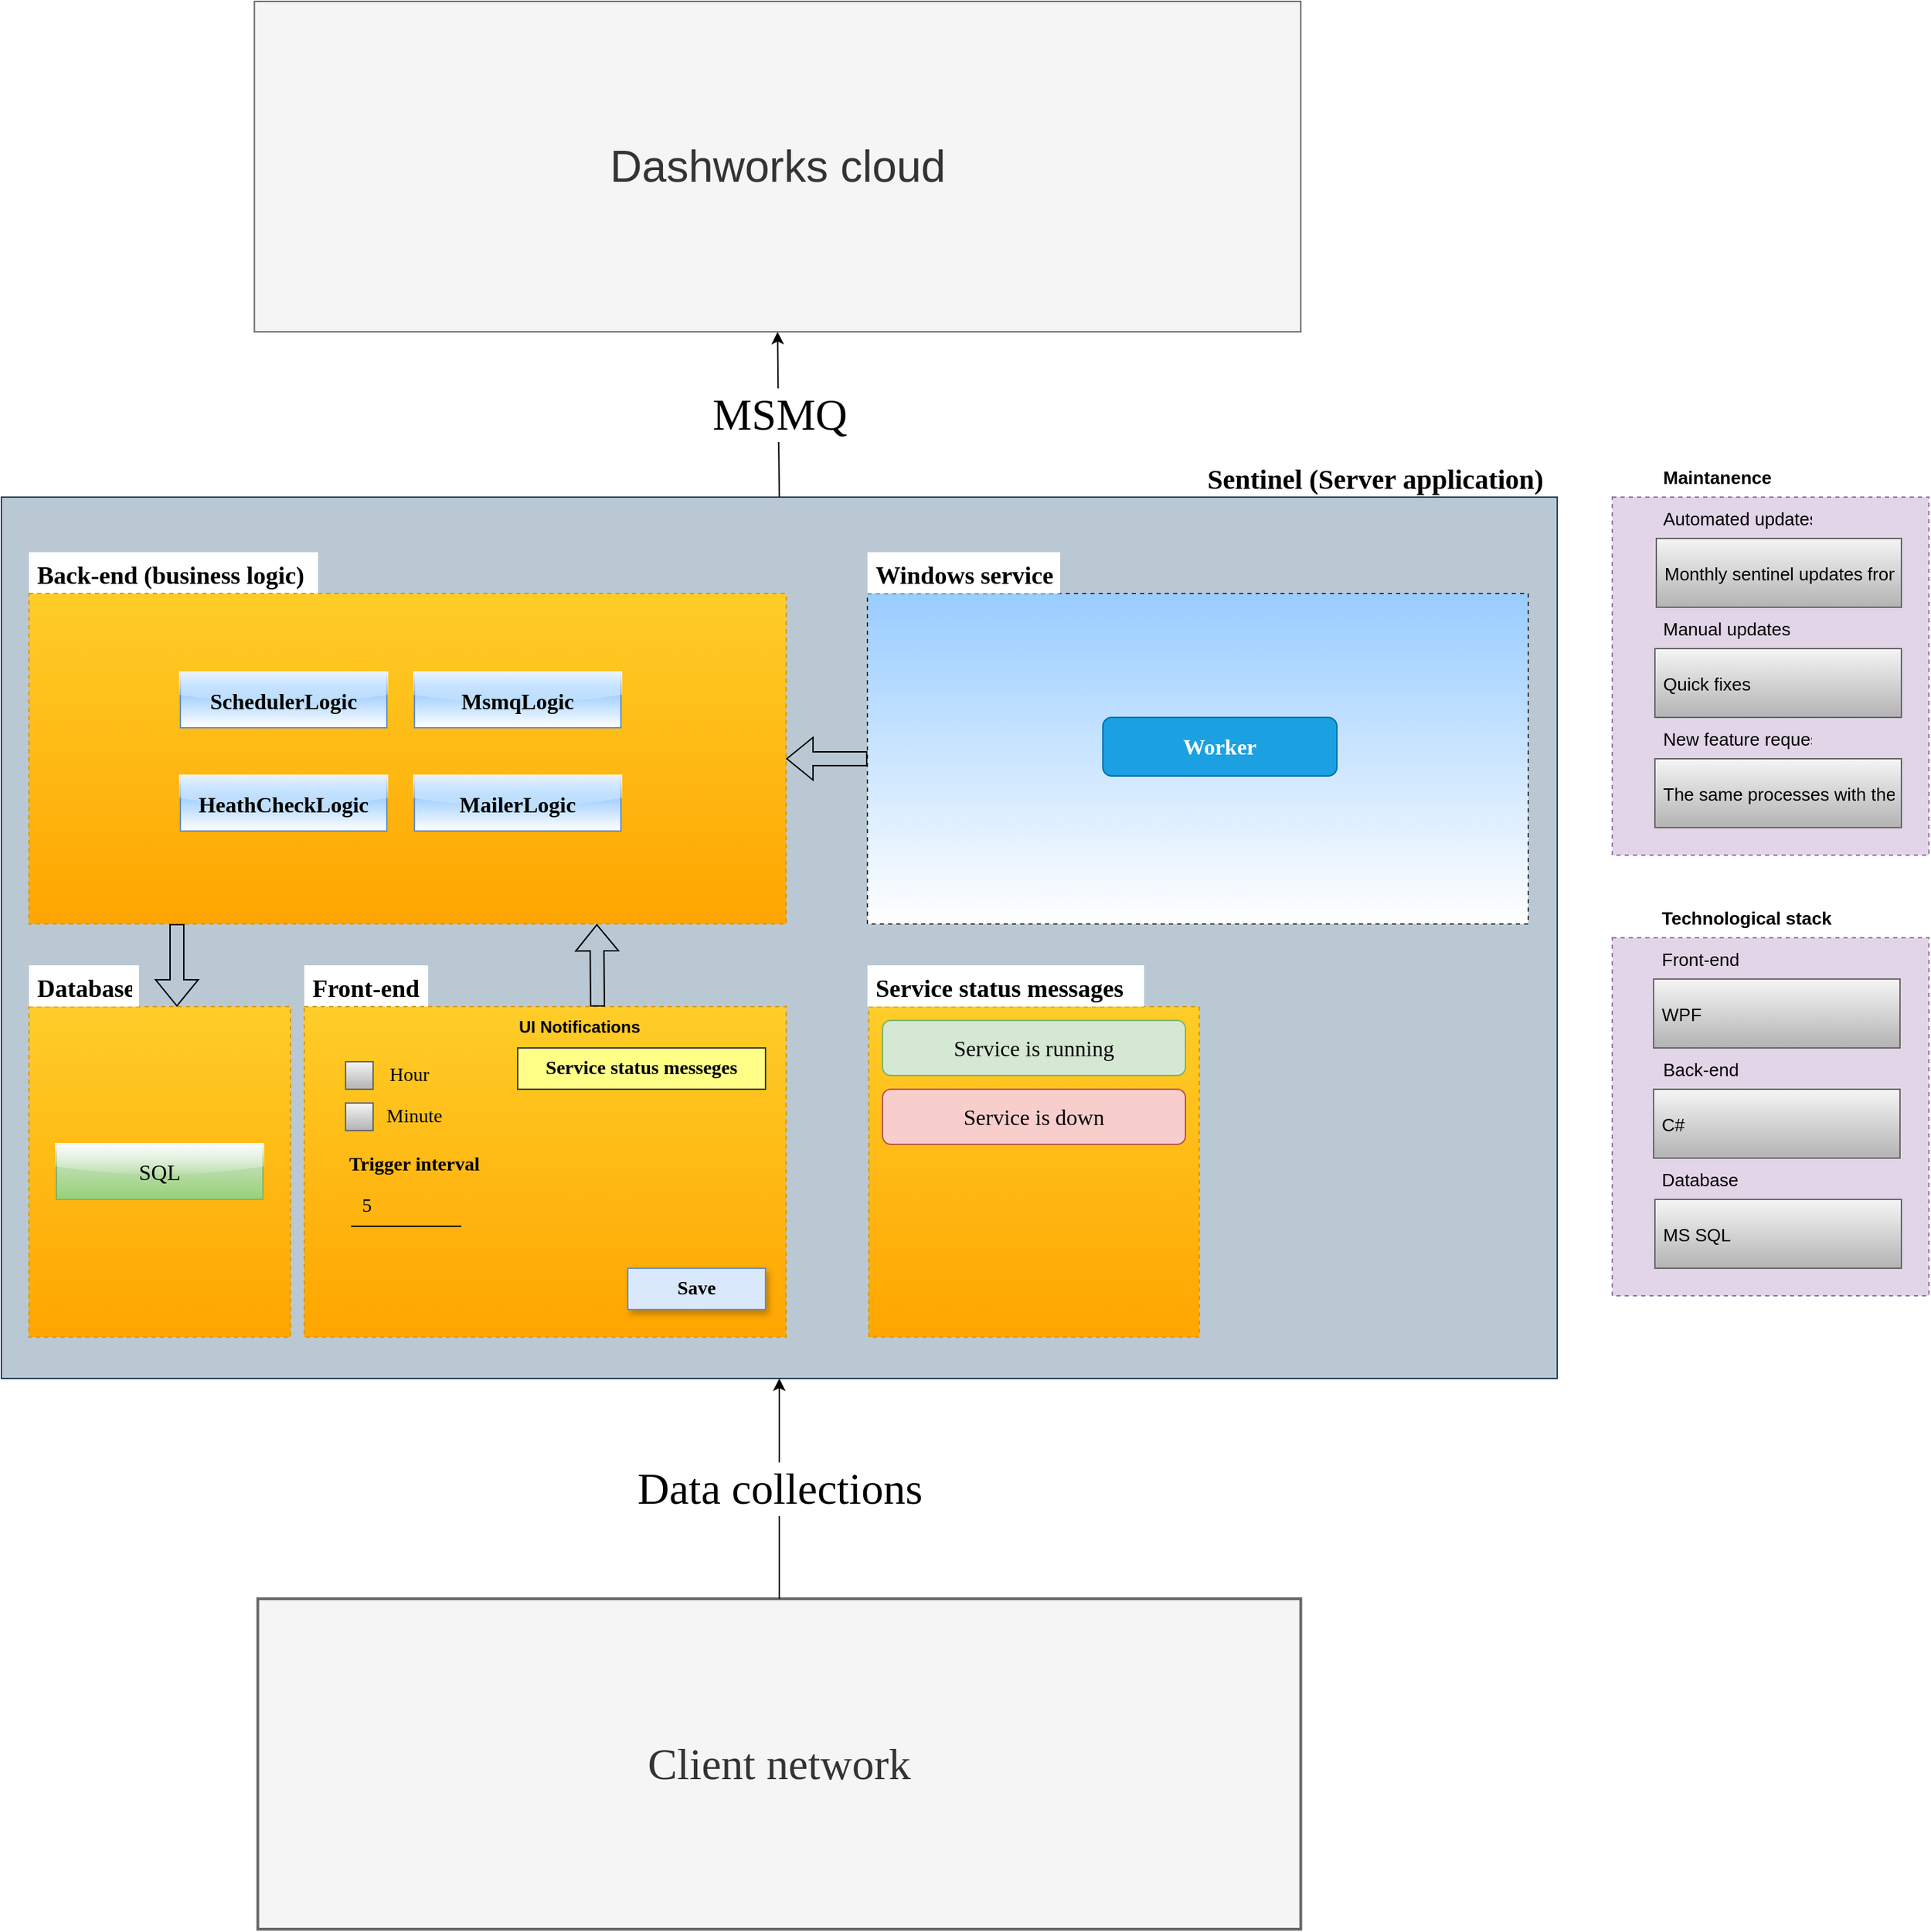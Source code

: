 <mxfile version="15.9.6" type="github">
  <diagram id="Xh3EPSXuHTYtJEzt5ljR" name="Page-1">
    <mxGraphModel dx="1497" dy="2003" grid="1" gridSize="10" guides="1" tooltips="1" connect="1" arrows="1" fold="1" page="1" pageScale="1" pageWidth="827" pageHeight="1169" math="0" shadow="0">
      <root>
        <mxCell id="0" />
        <mxCell id="1" parent="0" />
        <mxCell id="5Qg1B5x5Rtl6GvGFXqsn-2" value="" style="rounded=0;whiteSpace=wrap;html=1;fillColor=#bac8d3;strokeColor=#23445d;" parent="1" vertex="1">
          <mxGeometry x="40" y="-40" width="1130" height="640" as="geometry" />
        </mxCell>
        <mxCell id="5Qg1B5x5Rtl6GvGFXqsn-3" value="" style="rounded=0;whiteSpace=wrap;html=1;fontFamily=Times New Roman;" parent="1" vertex="1">
          <mxGeometry x="80" y="50" width="120" height="200" as="geometry" />
        </mxCell>
        <mxCell id="5Qg1B5x5Rtl6GvGFXqsn-11" value="" style="rounded=0;whiteSpace=wrap;html=1;fontFamily=Times New Roman;" parent="1" vertex="1">
          <mxGeometry x="260" y="50" width="120" height="200" as="geometry" />
        </mxCell>
        <mxCell id="5Qg1B5x5Rtl6GvGFXqsn-114" value="Sentinel (Server application)" style="text;strokeColor=none;fillColor=none;align=left;verticalAlign=middle;spacingLeft=4;spacingRight=4;overflow=hidden;points=[[0,0.5],[1,0.5]];portConstraint=eastwest;rotatable=0;fontFamily=Times New Roman;fontSize=20;fontStyle=1" parent="1" vertex="1">
          <mxGeometry x="910" y="-70" width="260" height="30" as="geometry" />
        </mxCell>
        <mxCell id="5Qg1B5x5Rtl6GvGFXqsn-115" value="Front-end" style="text;strokeColor=none;fillColor=default;align=left;verticalAlign=middle;spacingLeft=4;spacingRight=4;overflow=hidden;points=[[0,0.5],[1,0.5]];portConstraint=eastwest;rotatable=0;fontFamily=Times New Roman;fontSize=18;fontStyle=1" parent="1" vertex="1">
          <mxGeometry x="260" y="300" width="90" height="30" as="geometry" />
        </mxCell>
        <mxCell id="5Qg1B5x5Rtl6GvGFXqsn-116" value="Back-end (business logic) " style="text;strokeColor=none;fillColor=default;align=left;verticalAlign=middle;spacingLeft=4;spacingRight=4;overflow=hidden;points=[[0,0.5],[1,0.5]];portConstraint=eastwest;rotatable=0;fontFamily=Times New Roman;fontSize=18;fontStyle=1" parent="1" vertex="1">
          <mxGeometry x="60" width="210" height="30" as="geometry" />
        </mxCell>
        <mxCell id="5Qg1B5x5Rtl6GvGFXqsn-118" value="" style="rounded=0;whiteSpace=wrap;html=1;fontFamily=Times New Roman;fontSize=18;strokeWidth=1;dashed=1;fillColor=#ffcd28;strokeColor=#d79b00;gradientColor=#ffa500;" parent="1" vertex="1">
          <mxGeometry x="60" y="30" width="550" height="240" as="geometry" />
        </mxCell>
        <mxCell id="5Qg1B5x5Rtl6GvGFXqsn-144" value="" style="endArrow=classic;html=1;rounded=0;fontFamily=Times New Roman;fontSize=32;entryX=0.5;entryY=1;entryDx=0;entryDy=0;exitX=0.5;exitY=0;exitDx=0;exitDy=0;" parent="1" source="5Qg1B5x5Rtl6GvGFXqsn-2" target="5Qg1B5x5Rtl6GvGFXqsn-155" edge="1">
          <mxGeometry relative="1" as="geometry">
            <mxPoint x="414" y="-50" as="sourcePoint" />
            <mxPoint x="414" y="-240" as="targetPoint" />
          </mxGeometry>
        </mxCell>
        <mxCell id="5Qg1B5x5Rtl6GvGFXqsn-145" value="MSMQ" style="edgeLabel;resizable=0;html=1;align=center;verticalAlign=middle;dashed=1;fontFamily=Times New Roman;fontSize=32;strokeWidth=2;" parent="5Qg1B5x5Rtl6GvGFXqsn-144" connectable="0" vertex="1">
          <mxGeometry relative="1" as="geometry" />
        </mxCell>
        <mxCell id="5Qg1B5x5Rtl6GvGFXqsn-148" value="Client network" style="rounded=0;whiteSpace=wrap;html=1;fontFamily=Times New Roman;fontSize=32;strokeWidth=2;fillColor=#f5f5f5;fontColor=#333333;strokeColor=#666666;" parent="1" vertex="1">
          <mxGeometry x="226.25" y="760" width="757.5" height="240" as="geometry" />
        </mxCell>
        <mxCell id="5Qg1B5x5Rtl6GvGFXqsn-149" value="" style="endArrow=classic;html=1;rounded=0;fontFamily=Times New Roman;fontSize=32;entryX=0.5;entryY=1;entryDx=0;entryDy=0;exitX=0.5;exitY=0;exitDx=0;exitDy=0;" parent="1" source="5Qg1B5x5Rtl6GvGFXqsn-148" target="5Qg1B5x5Rtl6GvGFXqsn-2" edge="1">
          <mxGeometry relative="1" as="geometry">
            <mxPoint x="400" y="450" as="sourcePoint" />
            <mxPoint x="560" y="450" as="targetPoint" />
          </mxGeometry>
        </mxCell>
        <mxCell id="5Qg1B5x5Rtl6GvGFXqsn-150" value="Data collections" style="edgeLabel;resizable=0;html=1;align=center;verticalAlign=middle;fontFamily=Times New Roman;fontSize=32;strokeWidth=2;" parent="5Qg1B5x5Rtl6GvGFXqsn-149" connectable="0" vertex="1">
          <mxGeometry relative="1" as="geometry" />
        </mxCell>
        <mxCell id="5Qg1B5x5Rtl6GvGFXqsn-155" value="Dashworks cloud" style="rounded=0;whiteSpace=wrap;html=1;fontSize=32;fillColor=#f5f5f5;fontColor=#333333;strokeColor=#666666;" parent="1" vertex="1">
          <mxGeometry x="223.75" y="-400" width="760" height="240" as="geometry" />
        </mxCell>
        <mxCell id="sjqZ1okJGAsFbaf3YIpp-4" value="MailerLogic" style="rounded=0;whiteSpace=wrap;html=1;fontFamily=Times New Roman;fontSize=16;fillColor=#66B2FF;strokeColor=#6c8ebf;gradientColor=#ffffff;glass=1;shadow=0;sketch=0;fontStyle=1" parent="1" vertex="1">
          <mxGeometry x="340" y="162.5" width="150" height="40" as="geometry" />
        </mxCell>
        <mxCell id="sjqZ1okJGAsFbaf3YIpp-5" value="" style="rounded=0;whiteSpace=wrap;html=1;fontFamily=Times New Roman;fontSize=18;strokeWidth=1;dashed=1;fillColor=#99CCFF;strokeColor=#36393d;gradientColor=#ffffff;" parent="1" vertex="1">
          <mxGeometry x="669" y="30" width="480" height="240" as="geometry" />
        </mxCell>
        <mxCell id="sjqZ1okJGAsFbaf3YIpp-6" value="Windows service" style="text;strokeColor=none;fillColor=default;align=left;verticalAlign=middle;spacingLeft=4;spacingRight=4;overflow=hidden;points=[[0,0.5],[1,0.5]];portConstraint=eastwest;rotatable=0;fontFamily=Times New Roman;fontSize=18;fontStyle=1" parent="1" vertex="1">
          <mxGeometry x="669" width="140" height="30" as="geometry" />
        </mxCell>
        <mxCell id="sjqZ1okJGAsFbaf3YIpp-7" value="Worker" style="rounded=1;whiteSpace=wrap;html=1;fontFamily=Times New Roman;fontSize=16;fillColor=#1ba1e2;strokeColor=#006EAF;fontStyle=1;fontColor=#ffffff;" parent="1" vertex="1">
          <mxGeometry x="840" y="120" width="170" height="42.5" as="geometry" />
        </mxCell>
        <mxCell id="sjqZ1okJGAsFbaf3YIpp-8" value="" style="rounded=0;whiteSpace=wrap;html=1;fontFamily=Times New Roman;fontSize=18;strokeWidth=1;dashed=1;fillColor=#ffcd28;strokeColor=#d79b00;gradientColor=#ffa500;" parent="1" vertex="1">
          <mxGeometry x="60" y="330" width="190" height="240" as="geometry" />
        </mxCell>
        <mxCell id="sjqZ1okJGAsFbaf3YIpp-9" value="Database" style="text;strokeColor=none;fillColor=default;align=left;verticalAlign=middle;spacingLeft=4;spacingRight=4;overflow=hidden;points=[[0,0.5],[1,0.5]];portConstraint=eastwest;rotatable=0;fontFamily=Times New Roman;fontSize=18;fontStyle=1" parent="1" vertex="1">
          <mxGeometry x="60" y="300" width="80" height="30" as="geometry" />
        </mxCell>
        <mxCell id="sjqZ1okJGAsFbaf3YIpp-10" value="SQL" style="rounded=0;whiteSpace=wrap;html=1;fontFamily=Times New Roman;fontSize=16;fillColor=#d5e8d4;strokeColor=#82b366;gradientColor=#97d077;glass=1;" parent="1" vertex="1">
          <mxGeometry x="80" y="430" width="150" height="40" as="geometry" />
        </mxCell>
        <mxCell id="sjqZ1okJGAsFbaf3YIpp-14" value="" style="rounded=0;whiteSpace=wrap;html=1;fontFamily=Times New Roman;fontSize=18;strokeWidth=1;dashed=1;fillColor=#ffcd28;strokeColor=#d79b00;gradientColor=#ffa500;" parent="1" vertex="1">
          <mxGeometry x="670" y="330" width="240" height="240" as="geometry" />
        </mxCell>
        <mxCell id="sjqZ1okJGAsFbaf3YIpp-26" value="" style="shape=flexArrow;endArrow=classic;html=1;rounded=0;exitX=0;exitY=0.5;exitDx=0;exitDy=0;" parent="1" source="sjqZ1okJGAsFbaf3YIpp-5" target="5Qg1B5x5Rtl6GvGFXqsn-118" edge="1">
          <mxGeometry width="50" height="50" relative="1" as="geometry">
            <mxPoint x="310" y="250" as="sourcePoint" />
            <mxPoint x="360" y="200" as="targetPoint" />
          </mxGeometry>
        </mxCell>
        <mxCell id="sjqZ1okJGAsFbaf3YIpp-27" value="" style="shape=flexArrow;endArrow=classic;html=1;rounded=0;" parent="1" edge="1">
          <mxGeometry width="50" height="50" relative="1" as="geometry">
            <mxPoint x="167.5" y="270" as="sourcePoint" />
            <mxPoint x="167.5" y="330" as="targetPoint" />
          </mxGeometry>
        </mxCell>
        <mxCell id="sjqZ1okJGAsFbaf3YIpp-34" value="Service status messages" style="text;strokeColor=none;fillColor=default;align=left;verticalAlign=middle;spacingLeft=4;spacingRight=4;overflow=hidden;points=[[0,0.5],[1,0.5]];portConstraint=eastwest;rotatable=0;fontFamily=Times New Roman;fontSize=18;fontStyle=1" parent="1" vertex="1">
          <mxGeometry x="669" y="300" width="201" height="30" as="geometry" />
        </mxCell>
        <mxCell id="sjqZ1okJGAsFbaf3YIpp-35" value="Service is running" style="rounded=1;whiteSpace=wrap;html=1;fontFamily=Times New Roman;fontSize=16;fillColor=#d5e8d4;strokeColor=#82b366;gradientColor=none;glass=0;" parent="1" vertex="1">
          <mxGeometry x="680" y="340" width="220" height="40" as="geometry" />
        </mxCell>
        <mxCell id="sjqZ1okJGAsFbaf3YIpp-37" value="Service is down" style="rounded=1;whiteSpace=wrap;html=1;fontFamily=Times New Roman;fontSize=16;fillColor=#f8cecc;strokeColor=#b85450;gradientColor=none;" parent="1" vertex="1">
          <mxGeometry x="680" y="390" width="220" height="40" as="geometry" />
        </mxCell>
        <mxCell id="sjqZ1okJGAsFbaf3YIpp-39" value="" style="rounded=0;whiteSpace=wrap;html=1;fontFamily=Times New Roman;fontSize=14;strokeWidth=1;fillColor=#ffcd28;strokeColor=#d79b00;dashed=1;gradientColor=#ffa500;" parent="1" vertex="1">
          <mxGeometry x="260" y="330" width="350" height="240" as="geometry" />
        </mxCell>
        <mxCell id="sjqZ1okJGAsFbaf3YIpp-40" value="Trigger interval" style="text;html=1;strokeColor=none;fillColor=none;align=center;verticalAlign=middle;whiteSpace=wrap;rounded=0;fontFamily=Times New Roman;fontSize=14;fontStyle=1" parent="1" vertex="1">
          <mxGeometry x="270" y="430" width="140" height="30" as="geometry" />
        </mxCell>
        <mxCell id="sjqZ1okJGAsFbaf3YIpp-41" value="" style="endArrow=none;html=1;rounded=0;fontFamily=Times New Roman;fontSize=14;" parent="1" edge="1">
          <mxGeometry width="50" height="50" relative="1" as="geometry">
            <mxPoint x="294" y="489.5" as="sourcePoint" />
            <mxPoint x="374.0" y="489.5" as="targetPoint" />
            <Array as="points">
              <mxPoint x="330" y="489.5" />
            </Array>
          </mxGeometry>
        </mxCell>
        <mxCell id="sjqZ1okJGAsFbaf3YIpp-42" value="5" style="text;html=1;strokeColor=none;fillColor=none;align=left;verticalAlign=middle;whiteSpace=wrap;rounded=0;fontFamily=Times New Roman;fontSize=14;" parent="1" vertex="1">
          <mxGeometry x="300" y="460" width="20" height="30" as="geometry" />
        </mxCell>
        <mxCell id="sjqZ1okJGAsFbaf3YIpp-43" value="Hour" style="text;html=1;strokeColor=none;fillColor=none;align=left;verticalAlign=middle;whiteSpace=wrap;rounded=0;fontFamily=Times New Roman;fontSize=14;" parent="1" vertex="1">
          <mxGeometry x="320" y="370" width="40" height="20" as="geometry" />
        </mxCell>
        <mxCell id="sjqZ1okJGAsFbaf3YIpp-44" value="" style="whiteSpace=wrap;html=1;aspect=fixed;fontFamily=Times New Roman;fontSize=14;strokeWidth=1;fillColor=#f5f5f5;strokeColor=#666666;gradientColor=#b3b3b3;" parent="1" vertex="1">
          <mxGeometry x="290" y="370" width="20" height="20" as="geometry" />
        </mxCell>
        <mxCell id="sjqZ1okJGAsFbaf3YIpp-45" value="" style="whiteSpace=wrap;html=1;aspect=fixed;fontFamily=Times New Roman;fontSize=14;strokeWidth=1;fillColor=#f5f5f5;strokeColor=#666666;gradientColor=#b3b3b3;" parent="1" vertex="1">
          <mxGeometry x="290" y="400" width="20" height="20" as="geometry" />
        </mxCell>
        <mxCell id="sjqZ1okJGAsFbaf3YIpp-46" value="Minute" style="text;html=1;strokeColor=none;fillColor=none;align=center;verticalAlign=middle;whiteSpace=wrap;rounded=0;fontFamily=Times New Roman;fontSize=14;" parent="1" vertex="1">
          <mxGeometry x="320" y="400" width="40" height="20" as="geometry" />
        </mxCell>
        <mxCell id="sjqZ1okJGAsFbaf3YIpp-47" value="Save" style="rounded=0;whiteSpace=wrap;html=1;fontFamily=Times New Roman;fontSize=14;strokeWidth=1;fontStyle=1;fillColor=#dae8fc;strokeColor=#6c8ebf;shadow=1;" parent="1" vertex="1">
          <mxGeometry x="495" y="520" width="100" height="30" as="geometry" />
        </mxCell>
        <mxCell id="sjqZ1okJGAsFbaf3YIpp-48" value="Service status messeges" style="rounded=0;whiteSpace=wrap;html=1;fontFamily=Times New Roman;fontSize=14;strokeWidth=1;fontStyle=1;fillColor=#ffff88;strokeColor=#36393d;" parent="1" vertex="1">
          <mxGeometry x="415" y="360" width="180" height="30" as="geometry" />
        </mxCell>
        <mxCell id="8ruDISjbyf3s0-coSl4x-7" value="MsmqLogic" style="rounded=0;whiteSpace=wrap;html=1;fontFamily=Times New Roman;fontSize=16;fillColor=#66B2FF;strokeColor=#6c8ebf;gradientColor=#ffffff;glass=1;shadow=0;sketch=0;fontStyle=1" parent="1" vertex="1">
          <mxGeometry x="340" y="87.5" width="150" height="40" as="geometry" />
        </mxCell>
        <mxCell id="8ruDISjbyf3s0-coSl4x-8" value="SchedulerLogic" style="rounded=0;whiteSpace=wrap;html=1;fontFamily=Times New Roman;fontSize=16;fillColor=#66B2FF;strokeColor=#6c8ebf;gradientColor=#ffffff;glass=1;shadow=0;sketch=0;fontStyle=1" parent="1" vertex="1">
          <mxGeometry x="170" y="87.5" width="150" height="40" as="geometry" />
        </mxCell>
        <mxCell id="wtaZKZngjsCp5g9UOftC-1" value="" style="shape=flexArrow;endArrow=classic;html=1;rounded=0;entryX=0.75;entryY=1;entryDx=0;entryDy=0;" parent="1" target="5Qg1B5x5Rtl6GvGFXqsn-118" edge="1">
          <mxGeometry width="50" height="50" relative="1" as="geometry">
            <mxPoint x="473" y="330" as="sourcePoint" />
            <mxPoint x="750" y="250" as="targetPoint" />
          </mxGeometry>
        </mxCell>
        <mxCell id="wtaZKZngjsCp5g9UOftC-2" value="" style="rounded=0;html=1;fontFamily=Times New Roman;fontSize=13;strokeWidth=1;dashed=1;fillColor=#e1d5e7;strokeColor=#9673a6;fontStyle=0" parent="1" vertex="1">
          <mxGeometry x="1210" y="-40" width="230" height="260" as="geometry" />
        </mxCell>
        <mxCell id="wtaZKZngjsCp5g9UOftC-3" value="Automated updates" style="text;strokeColor=none;fillColor=none;align=left;verticalAlign=middle;spacingLeft=4;spacingRight=4;overflow=hidden;points=[[0,0.5],[1,0.5]];portConstraint=eastwest;rotatable=0;fontSize=13;fontStyle=0" parent="1" vertex="1">
          <mxGeometry x="1241" y="-40" width="119" height="30" as="geometry" />
        </mxCell>
        <mxCell id="wtaZKZngjsCp5g9UOftC-4" value="Monthly sentinel updates from the dashworks cloud" style="text;strokeColor=#666666;fillColor=#f5f5f5;align=left;verticalAlign=middle;spacingLeft=4;spacingRight=4;overflow=hidden;points=[[0,0.5],[1,0.5]];portConstraint=eastwest;rotatable=0;fontSize=13;fontStyle=0;gradientColor=#b3b3b3;" parent="1" vertex="1">
          <mxGeometry x="1242" y="-10" width="178" height="50" as="geometry" />
        </mxCell>
        <mxCell id="wtaZKZngjsCp5g9UOftC-5" value="Maintanence" style="text;strokeColor=none;fillColor=none;align=left;verticalAlign=middle;spacingLeft=4;spacingRight=4;overflow=hidden;points=[[0,0.5],[1,0.5]];portConstraint=eastwest;rotatable=0;fontStyle=1;fontSize=13;" parent="1" vertex="1">
          <mxGeometry x="1241" y="-70" width="119" height="30" as="geometry" />
        </mxCell>
        <mxCell id="wtaZKZngjsCp5g9UOftC-8" value="HeathCheckLogic" style="rounded=0;whiteSpace=wrap;html=1;fontFamily=Times New Roman;fontSize=16;fillColor=#66B2FF;strokeColor=#6c8ebf;gradientColor=#ffffff;glass=1;shadow=0;sketch=0;fontStyle=1" parent="1" vertex="1">
          <mxGeometry x="170" y="162.5" width="150" height="40" as="geometry" />
        </mxCell>
        <mxCell id="wtaZKZngjsCp5g9UOftC-9" value="Manual updates" style="text;strokeColor=none;fillColor=none;align=left;verticalAlign=middle;spacingLeft=4;spacingRight=4;overflow=hidden;points=[[0,0.5],[1,0.5]];portConstraint=eastwest;rotatable=0;fontSize=13;fontStyle=0" parent="1" vertex="1">
          <mxGeometry x="1241" y="40" width="119" height="30" as="geometry" />
        </mxCell>
        <mxCell id="wtaZKZngjsCp5g9UOftC-10" value="Quick fixes" style="text;strokeColor=#666666;fillColor=#f5f5f5;align=left;verticalAlign=middle;spacingLeft=4;spacingRight=4;overflow=hidden;points=[[0,0.5],[1,0.5]];portConstraint=eastwest;rotatable=0;fontSize=13;fontStyle=0;gradientColor=#b3b3b3;" parent="1" vertex="1">
          <mxGeometry x="1241" y="70" width="179" height="50" as="geometry" />
        </mxCell>
        <mxCell id="wtaZKZngjsCp5g9UOftC-11" value="New feature requests" style="text;strokeColor=none;fillColor=none;align=left;verticalAlign=middle;spacingLeft=4;spacingRight=4;overflow=hidden;points=[[0,0.5],[1,0.5]];portConstraint=eastwest;rotatable=0;fontSize=13;fontStyle=0" parent="1" vertex="1">
          <mxGeometry x="1241" y="120" width="119" height="30" as="geometry" />
        </mxCell>
        <mxCell id="wtaZKZngjsCp5g9UOftC-12" value="The same processes with the Dashworks" style="text;strokeColor=#666666;fillColor=#f5f5f5;align=left;verticalAlign=middle;spacingLeft=4;spacingRight=4;overflow=hidden;points=[[0,0.5],[1,0.5]];portConstraint=eastwest;rotatable=0;fontSize=13;fontStyle=0;gradientColor=#b3b3b3;" parent="1" vertex="1">
          <mxGeometry x="1241" y="150" width="179" height="50" as="geometry" />
        </mxCell>
        <mxCell id="wtaZKZngjsCp5g9UOftC-13" value="Technological stack" style="text;strokeColor=none;fillColor=none;align=left;verticalAlign=middle;spacingLeft=4;spacingRight=4;overflow=hidden;points=[[0,0.5],[1,0.5]];portConstraint=eastwest;rotatable=0;fontStyle=1;fontSize=13;" parent="1" vertex="1">
          <mxGeometry x="1240" y="250" width="180" height="30" as="geometry" />
        </mxCell>
        <mxCell id="wtaZKZngjsCp5g9UOftC-14" value="" style="rounded=0;html=1;fontFamily=Times New Roman;fontSize=13;strokeWidth=1;dashed=1;fillColor=#e1d5e7;strokeColor=#9673a6;fontStyle=0" parent="1" vertex="1">
          <mxGeometry x="1210" y="280" width="230" height="260" as="geometry" />
        </mxCell>
        <mxCell id="wtaZKZngjsCp5g9UOftC-15" value="Front-end" style="text;strokeColor=none;fillColor=none;align=left;verticalAlign=middle;spacingLeft=4;spacingRight=4;overflow=hidden;points=[[0,0.5],[1,0.5]];portConstraint=eastwest;rotatable=0;fontSize=13;fontStyle=0" parent="1" vertex="1">
          <mxGeometry x="1240" y="280" width="119" height="30" as="geometry" />
        </mxCell>
        <mxCell id="wtaZKZngjsCp5g9UOftC-16" value="WPF" style="text;strokeColor=#666666;fillColor=#f5f5f5;align=left;verticalAlign=middle;spacingLeft=4;spacingRight=4;overflow=hidden;points=[[0,0.5],[1,0.5]];portConstraint=eastwest;rotatable=0;fontSize=13;fontStyle=0;gradientColor=#b3b3b3;" parent="1" vertex="1">
          <mxGeometry x="1240" y="310" width="179" height="50" as="geometry" />
        </mxCell>
        <mxCell id="wtaZKZngjsCp5g9UOftC-17" value="Back-end" style="text;strokeColor=none;fillColor=none;align=left;verticalAlign=middle;spacingLeft=4;spacingRight=4;overflow=hidden;points=[[0,0.5],[1,0.5]];portConstraint=eastwest;rotatable=0;fontSize=13;fontStyle=0" parent="1" vertex="1">
          <mxGeometry x="1241" y="360" width="119" height="30" as="geometry" />
        </mxCell>
        <mxCell id="wtaZKZngjsCp5g9UOftC-18" value="C#" style="text;strokeColor=#666666;fillColor=#f5f5f5;align=left;verticalAlign=middle;spacingLeft=4;spacingRight=4;overflow=hidden;points=[[0,0.5],[1,0.5]];portConstraint=eastwest;rotatable=0;fontSize=13;fontStyle=0;gradientColor=#b3b3b3;" parent="1" vertex="1">
          <mxGeometry x="1240" y="390" width="179" height="50" as="geometry" />
        </mxCell>
        <mxCell id="wtaZKZngjsCp5g9UOftC-19" value="Database" style="text;strokeColor=none;fillColor=none;align=left;verticalAlign=middle;spacingLeft=4;spacingRight=4;overflow=hidden;points=[[0,0.5],[1,0.5]];portConstraint=eastwest;rotatable=0;fontSize=13;fontStyle=0" parent="1" vertex="1">
          <mxGeometry x="1240" y="440" width="119" height="30" as="geometry" />
        </mxCell>
        <mxCell id="wtaZKZngjsCp5g9UOftC-20" value="MS SQL" style="text;strokeColor=#666666;fillColor=#f5f5f5;align=left;verticalAlign=middle;spacingLeft=4;spacingRight=4;overflow=hidden;points=[[0,0.5],[1,0.5]];portConstraint=eastwest;rotatable=0;fontSize=13;fontStyle=0;gradientColor=#b3b3b3;" parent="1" vertex="1">
          <mxGeometry x="1241" y="470" width="179" height="50" as="geometry" />
        </mxCell>
        <mxCell id="1MvmYAm7bwwPM-GcH88_-2" value="UI Notifications" style="text;strokeColor=none;fillColor=none;align=center;verticalAlign=middle;rounded=0;glass=0;sketch=0;fontStyle=1;html=1;whiteSpace=wrap;" vertex="1" parent="1">
          <mxGeometry x="380" y="330" width="160" height="30" as="geometry" />
        </mxCell>
      </root>
    </mxGraphModel>
  </diagram>
</mxfile>
